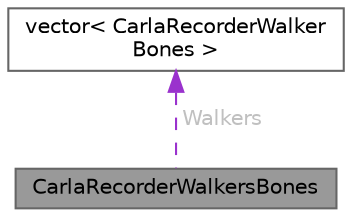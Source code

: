 digraph "CarlaRecorderWalkersBones"
{
 // INTERACTIVE_SVG=YES
 // LATEX_PDF_SIZE
  bgcolor="transparent";
  edge [fontname=Helvetica,fontsize=10,labelfontname=Helvetica,labelfontsize=10];
  node [fontname=Helvetica,fontsize=10,shape=box,height=0.2,width=0.4];
  Node1 [id="Node000001",label="CarlaRecorderWalkersBones",height=0.2,width=0.4,color="gray40", fillcolor="grey60", style="filled", fontcolor="black",tooltip=" "];
  Node2 -> Node1 [id="edge1_Node000001_Node000002",dir="back",color="darkorchid3",style="dashed",tooltip=" ",label=" Walkers",fontcolor="grey" ];
  Node2 [id="Node000002",label="vector\< CarlaRecorderWalker\lBones \>",height=0.2,width=0.4,color="gray40", fillcolor="white", style="filled",tooltip=" "];
}
